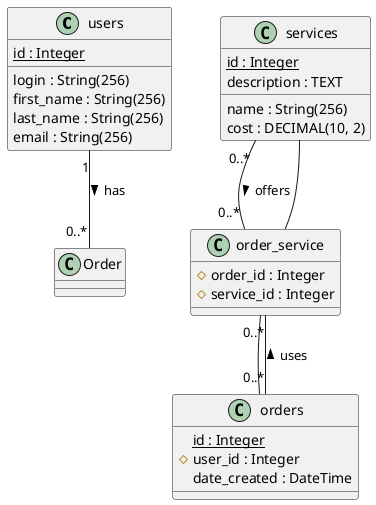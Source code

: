 @startuml
!define PRIMARY_KEY(x) <u>x</u>
!define FOREIGN_KEY(x) #x

class users {
    PRIMARY_KEY(id : Integer)
    login : String(256)
    first_name : String(256)
    last_name : String(256)
    email : String(256)
}

class services {
    PRIMARY_KEY(id : Integer)
    name : String(256)
    description : TEXT
    cost : DECIMAL(10, 2)
}

class orders {
    PRIMARY_KEY(id : Integer)
    FOREIGN_KEY(user_id : Integer)
    date_created : DateTime
}

class order_service {
    FOREIGN_KEY(order_id : Integer)
    FOREIGN_KEY(service_id : Integer)
}

users "1" -- "0..*" Order : has >
orders "0..*" -- "0..*" order_service : uses >
services "0..*" -- "0..*" order_service : offers >
order_service -- orders
order_service -- services

@enduml
